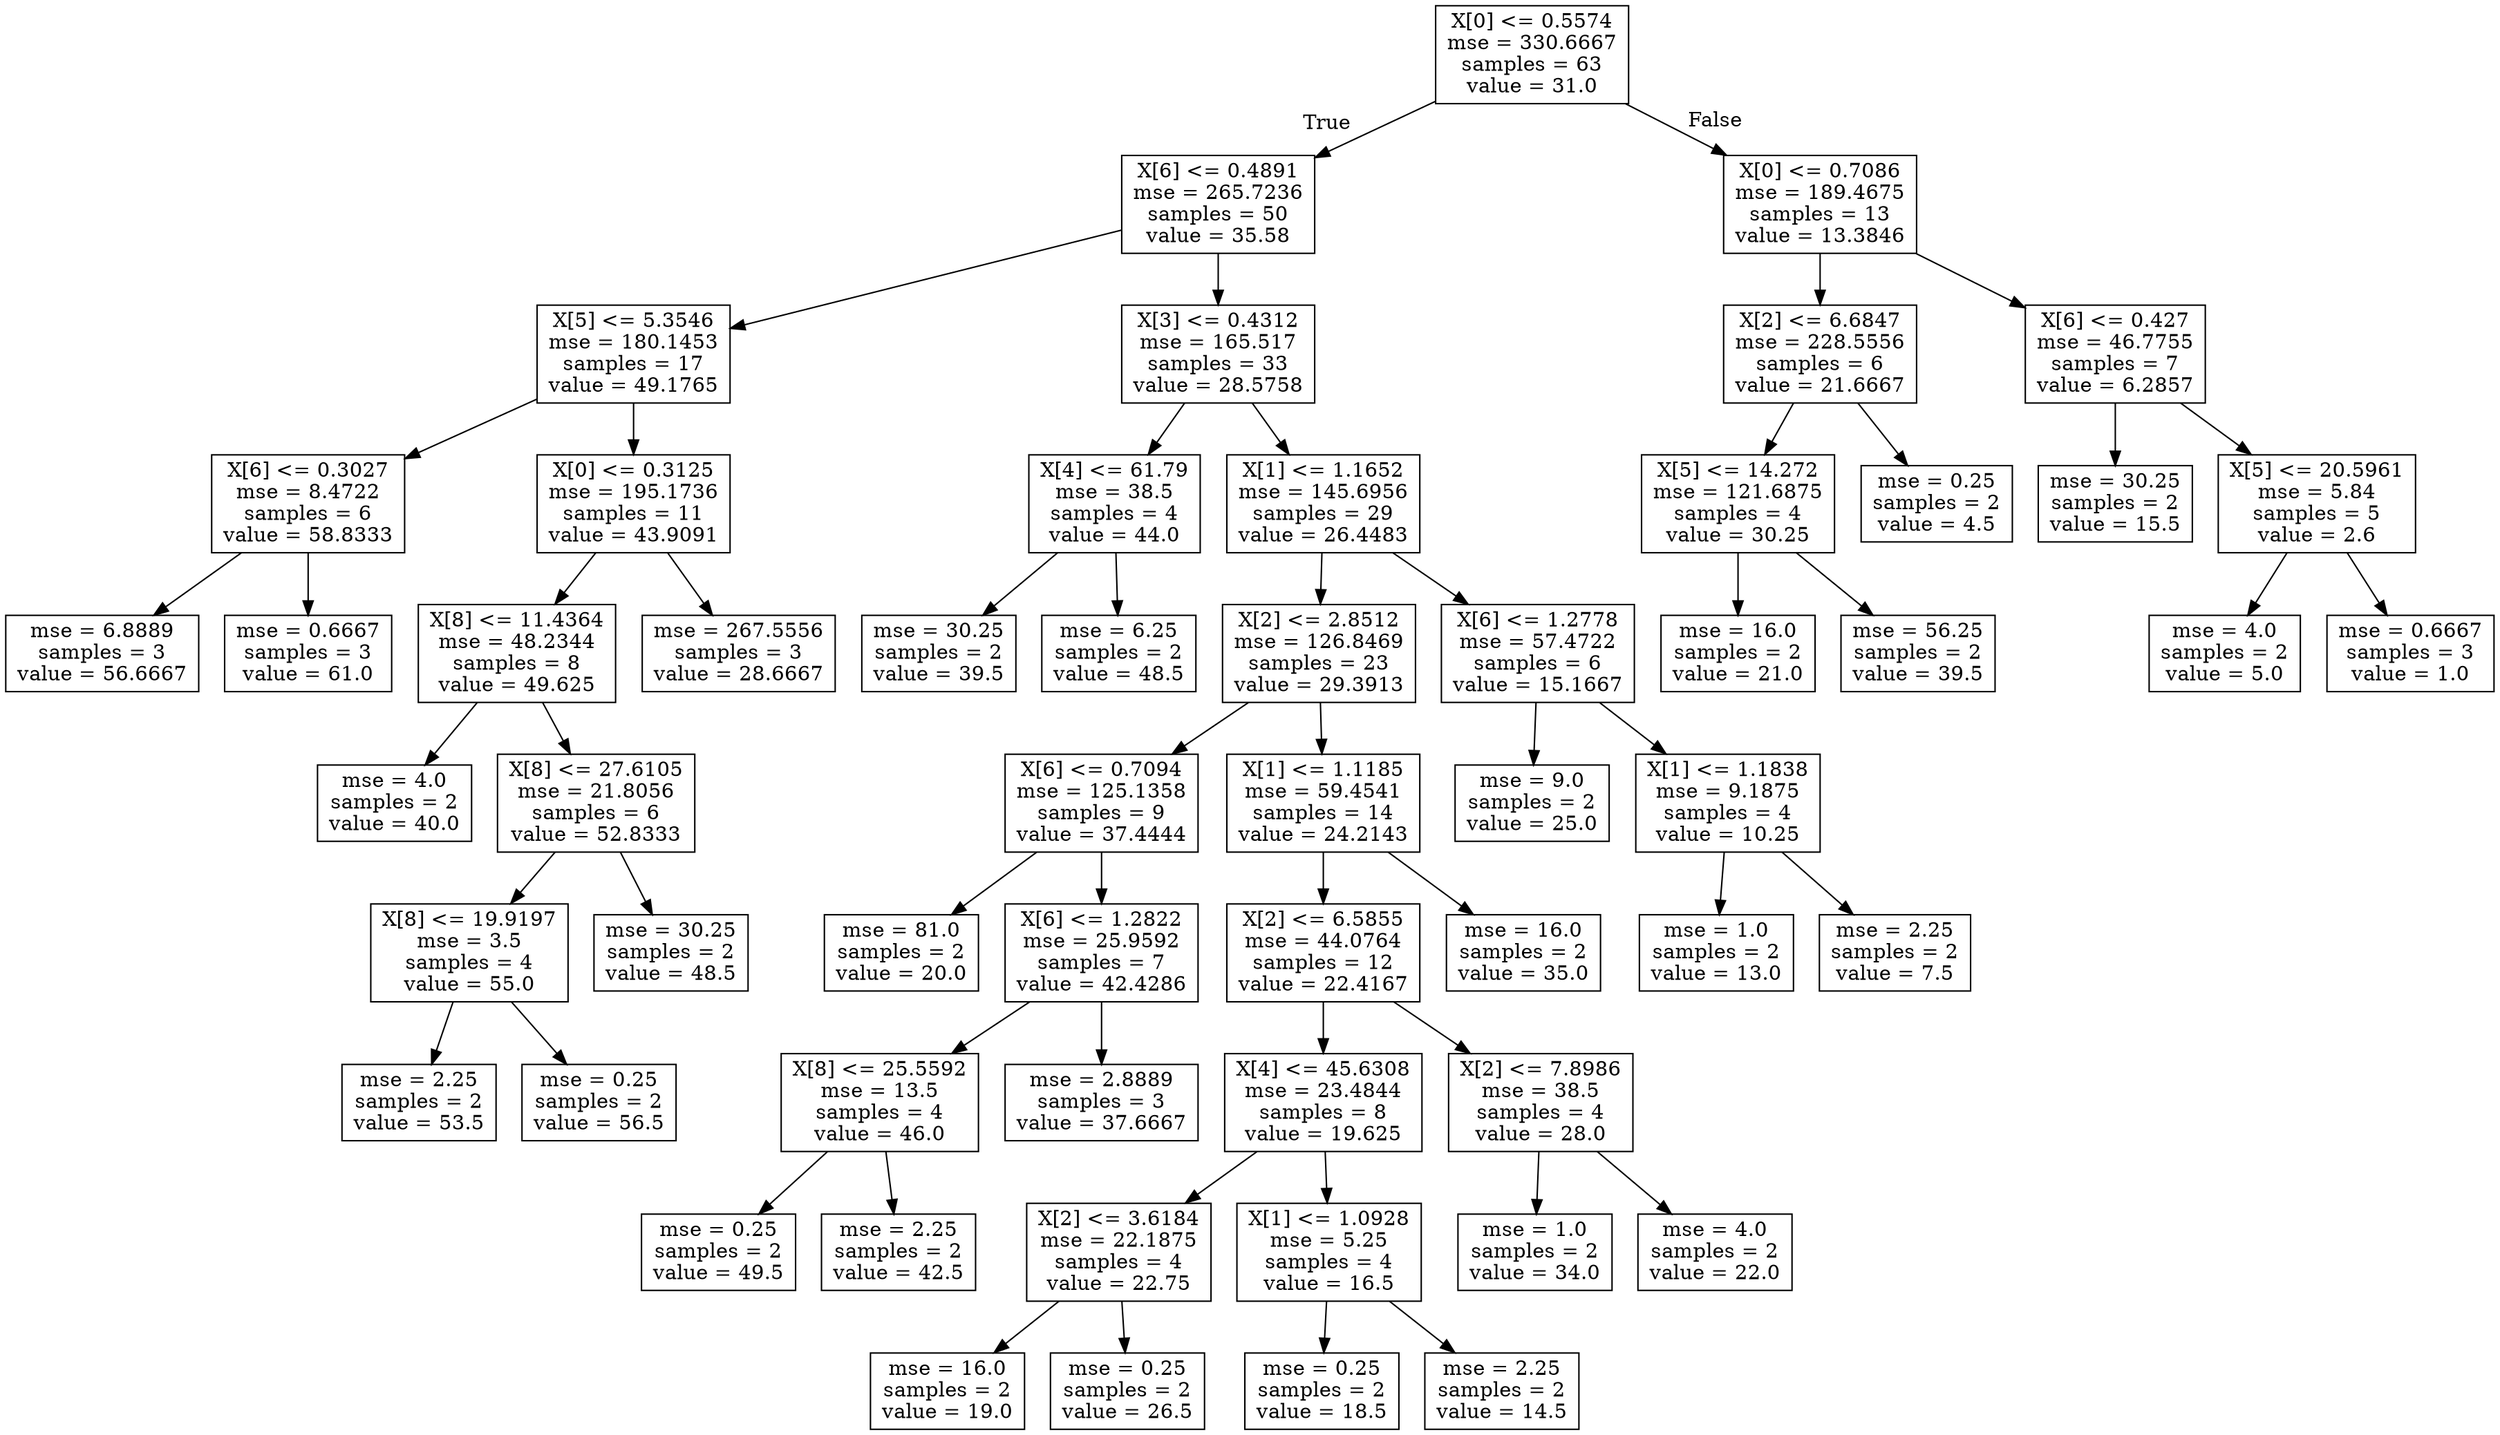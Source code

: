 digraph Tree {
node [shape=box] ;
0 [label="X[0] <= 0.5574\nmse = 330.6667\nsamples = 63\nvalue = 31.0"] ;
1 [label="X[6] <= 0.4891\nmse = 265.7236\nsamples = 50\nvalue = 35.58"] ;
0 -> 1 [labeldistance=2.5, labelangle=45, headlabel="True"] ;
2 [label="X[5] <= 5.3546\nmse = 180.1453\nsamples = 17\nvalue = 49.1765"] ;
1 -> 2 ;
3 [label="X[6] <= 0.3027\nmse = 8.4722\nsamples = 6\nvalue = 58.8333"] ;
2 -> 3 ;
4 [label="mse = 6.8889\nsamples = 3\nvalue = 56.6667"] ;
3 -> 4 ;
5 [label="mse = 0.6667\nsamples = 3\nvalue = 61.0"] ;
3 -> 5 ;
6 [label="X[0] <= 0.3125\nmse = 195.1736\nsamples = 11\nvalue = 43.9091"] ;
2 -> 6 ;
7 [label="X[8] <= 11.4364\nmse = 48.2344\nsamples = 8\nvalue = 49.625"] ;
6 -> 7 ;
8 [label="mse = 4.0\nsamples = 2\nvalue = 40.0"] ;
7 -> 8 ;
9 [label="X[8] <= 27.6105\nmse = 21.8056\nsamples = 6\nvalue = 52.8333"] ;
7 -> 9 ;
10 [label="X[8] <= 19.9197\nmse = 3.5\nsamples = 4\nvalue = 55.0"] ;
9 -> 10 ;
11 [label="mse = 2.25\nsamples = 2\nvalue = 53.5"] ;
10 -> 11 ;
12 [label="mse = 0.25\nsamples = 2\nvalue = 56.5"] ;
10 -> 12 ;
13 [label="mse = 30.25\nsamples = 2\nvalue = 48.5"] ;
9 -> 13 ;
14 [label="mse = 267.5556\nsamples = 3\nvalue = 28.6667"] ;
6 -> 14 ;
15 [label="X[3] <= 0.4312\nmse = 165.517\nsamples = 33\nvalue = 28.5758"] ;
1 -> 15 ;
16 [label="X[4] <= 61.79\nmse = 38.5\nsamples = 4\nvalue = 44.0"] ;
15 -> 16 ;
17 [label="mse = 30.25\nsamples = 2\nvalue = 39.5"] ;
16 -> 17 ;
18 [label="mse = 6.25\nsamples = 2\nvalue = 48.5"] ;
16 -> 18 ;
19 [label="X[1] <= 1.1652\nmse = 145.6956\nsamples = 29\nvalue = 26.4483"] ;
15 -> 19 ;
20 [label="X[2] <= 2.8512\nmse = 126.8469\nsamples = 23\nvalue = 29.3913"] ;
19 -> 20 ;
21 [label="X[6] <= 0.7094\nmse = 125.1358\nsamples = 9\nvalue = 37.4444"] ;
20 -> 21 ;
22 [label="mse = 81.0\nsamples = 2\nvalue = 20.0"] ;
21 -> 22 ;
23 [label="X[6] <= 1.2822\nmse = 25.9592\nsamples = 7\nvalue = 42.4286"] ;
21 -> 23 ;
24 [label="X[8] <= 25.5592\nmse = 13.5\nsamples = 4\nvalue = 46.0"] ;
23 -> 24 ;
25 [label="mse = 0.25\nsamples = 2\nvalue = 49.5"] ;
24 -> 25 ;
26 [label="mse = 2.25\nsamples = 2\nvalue = 42.5"] ;
24 -> 26 ;
27 [label="mse = 2.8889\nsamples = 3\nvalue = 37.6667"] ;
23 -> 27 ;
28 [label="X[1] <= 1.1185\nmse = 59.4541\nsamples = 14\nvalue = 24.2143"] ;
20 -> 28 ;
29 [label="X[2] <= 6.5855\nmse = 44.0764\nsamples = 12\nvalue = 22.4167"] ;
28 -> 29 ;
30 [label="X[4] <= 45.6308\nmse = 23.4844\nsamples = 8\nvalue = 19.625"] ;
29 -> 30 ;
31 [label="X[2] <= 3.6184\nmse = 22.1875\nsamples = 4\nvalue = 22.75"] ;
30 -> 31 ;
32 [label="mse = 16.0\nsamples = 2\nvalue = 19.0"] ;
31 -> 32 ;
33 [label="mse = 0.25\nsamples = 2\nvalue = 26.5"] ;
31 -> 33 ;
34 [label="X[1] <= 1.0928\nmse = 5.25\nsamples = 4\nvalue = 16.5"] ;
30 -> 34 ;
35 [label="mse = 0.25\nsamples = 2\nvalue = 18.5"] ;
34 -> 35 ;
36 [label="mse = 2.25\nsamples = 2\nvalue = 14.5"] ;
34 -> 36 ;
37 [label="X[2] <= 7.8986\nmse = 38.5\nsamples = 4\nvalue = 28.0"] ;
29 -> 37 ;
38 [label="mse = 1.0\nsamples = 2\nvalue = 34.0"] ;
37 -> 38 ;
39 [label="mse = 4.0\nsamples = 2\nvalue = 22.0"] ;
37 -> 39 ;
40 [label="mse = 16.0\nsamples = 2\nvalue = 35.0"] ;
28 -> 40 ;
41 [label="X[6] <= 1.2778\nmse = 57.4722\nsamples = 6\nvalue = 15.1667"] ;
19 -> 41 ;
42 [label="mse = 9.0\nsamples = 2\nvalue = 25.0"] ;
41 -> 42 ;
43 [label="X[1] <= 1.1838\nmse = 9.1875\nsamples = 4\nvalue = 10.25"] ;
41 -> 43 ;
44 [label="mse = 1.0\nsamples = 2\nvalue = 13.0"] ;
43 -> 44 ;
45 [label="mse = 2.25\nsamples = 2\nvalue = 7.5"] ;
43 -> 45 ;
46 [label="X[0] <= 0.7086\nmse = 189.4675\nsamples = 13\nvalue = 13.3846"] ;
0 -> 46 [labeldistance=2.5, labelangle=-45, headlabel="False"] ;
47 [label="X[2] <= 6.6847\nmse = 228.5556\nsamples = 6\nvalue = 21.6667"] ;
46 -> 47 ;
48 [label="X[5] <= 14.272\nmse = 121.6875\nsamples = 4\nvalue = 30.25"] ;
47 -> 48 ;
49 [label="mse = 16.0\nsamples = 2\nvalue = 21.0"] ;
48 -> 49 ;
50 [label="mse = 56.25\nsamples = 2\nvalue = 39.5"] ;
48 -> 50 ;
51 [label="mse = 0.25\nsamples = 2\nvalue = 4.5"] ;
47 -> 51 ;
52 [label="X[6] <= 0.427\nmse = 46.7755\nsamples = 7\nvalue = 6.2857"] ;
46 -> 52 ;
53 [label="mse = 30.25\nsamples = 2\nvalue = 15.5"] ;
52 -> 53 ;
54 [label="X[5] <= 20.5961\nmse = 5.84\nsamples = 5\nvalue = 2.6"] ;
52 -> 54 ;
55 [label="mse = 4.0\nsamples = 2\nvalue = 5.0"] ;
54 -> 55 ;
56 [label="mse = 0.6667\nsamples = 3\nvalue = 1.0"] ;
54 -> 56 ;
}